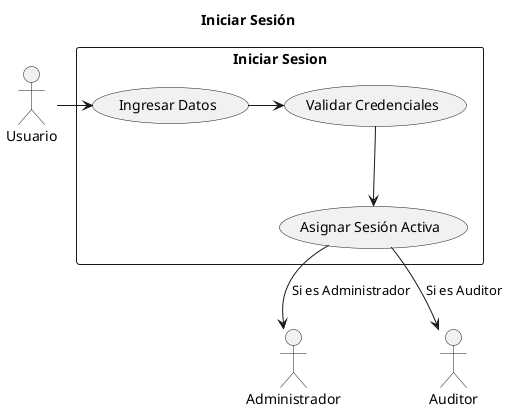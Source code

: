 @startuml IniciarSesion
title Iniciar Sesión

actor Usuario
actor Administrador as admin
actor Auditor as auditor

rectangle "Iniciar Sesion" {
    Usuario -> (Ingresar Datos)
    (Ingresar Datos) -> (Validar Credenciales)
    (Validar Credenciales) --> (Asignar Sesión Activa)

    (Asignar Sesión Activa) --> admin : Si es Administrador
    (Asignar Sesión Activa) --> auditor : Si es Auditor
}

@enduml
